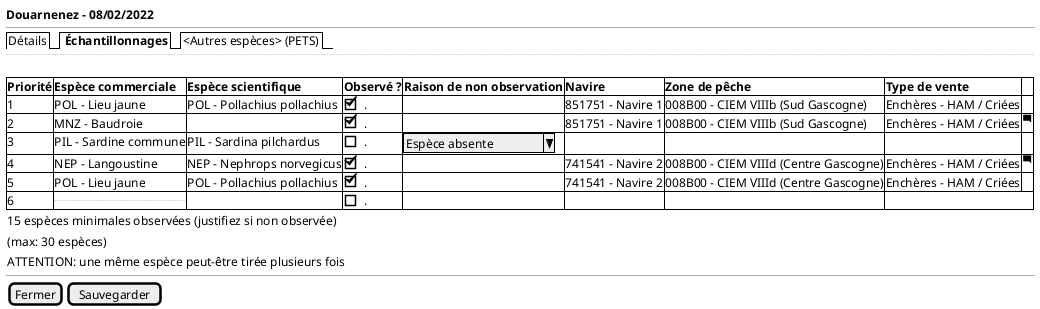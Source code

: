 @startsalt
{
  <b>Douarnenez - 08/02/2022
  --
  {/  Détails | <b> Échantillonnages | <Autres espèces> (PETS)}
  ..
  .
	{#

      <b>Priorité | <b>Espèce commerciale | <b>Espèce scientifique  | <b>Observé ? | <b>Raison de non observation | <b>Navire | <b>Zone de pêche| <b>Type de vente | .
       1 | POL - Lieu jaune | POL - Pollachius pollachius | [X]. | . | 851751 - Navire 1 | 008B00 - CIEM VIIIb (Sud Gascogne) | Enchères - HAM / Criées | .
       2 | MNZ - Baudroie | . |  [X]. | . | 851751 - Navire 1 | 008B00 - CIEM VIIIb (Sud Gascogne) | Enchères - HAM / Criées | <&comment-square>
       3 | PIL - Sardine commune | PIL - Sardina pilchardus | [ ]. | ^ Espèce absente  ^  | . | . | . | .
       4 | NEP - Langoustine | NEP - Nephrops norvegicus | [X]. | . | 741541 - Navire 2 | 008B00 - CIEM VIIId (Centre Gascogne) | Enchères - HAM / Criées | <&comment-square>
       5 | POL - Lieu jaune | POL - Pollachius pollachius | [X]. | . | 741541 - Navire 2 | 008B00 - CIEM VIIId (Centre Gascogne) | Enchères - HAM / Criées | .
       6 | ... | . | [ ] . | . | . | .

    }
    { 15 espèces minimales observées (justifiez si non observée) }

    { (max: 30 espèces) }

    { ATTENTION: une même espèce peut-être tirée plusieurs fois }
  --


  {
    [Fermer] | [Sauvegarder]
  }
}
@endsalt
